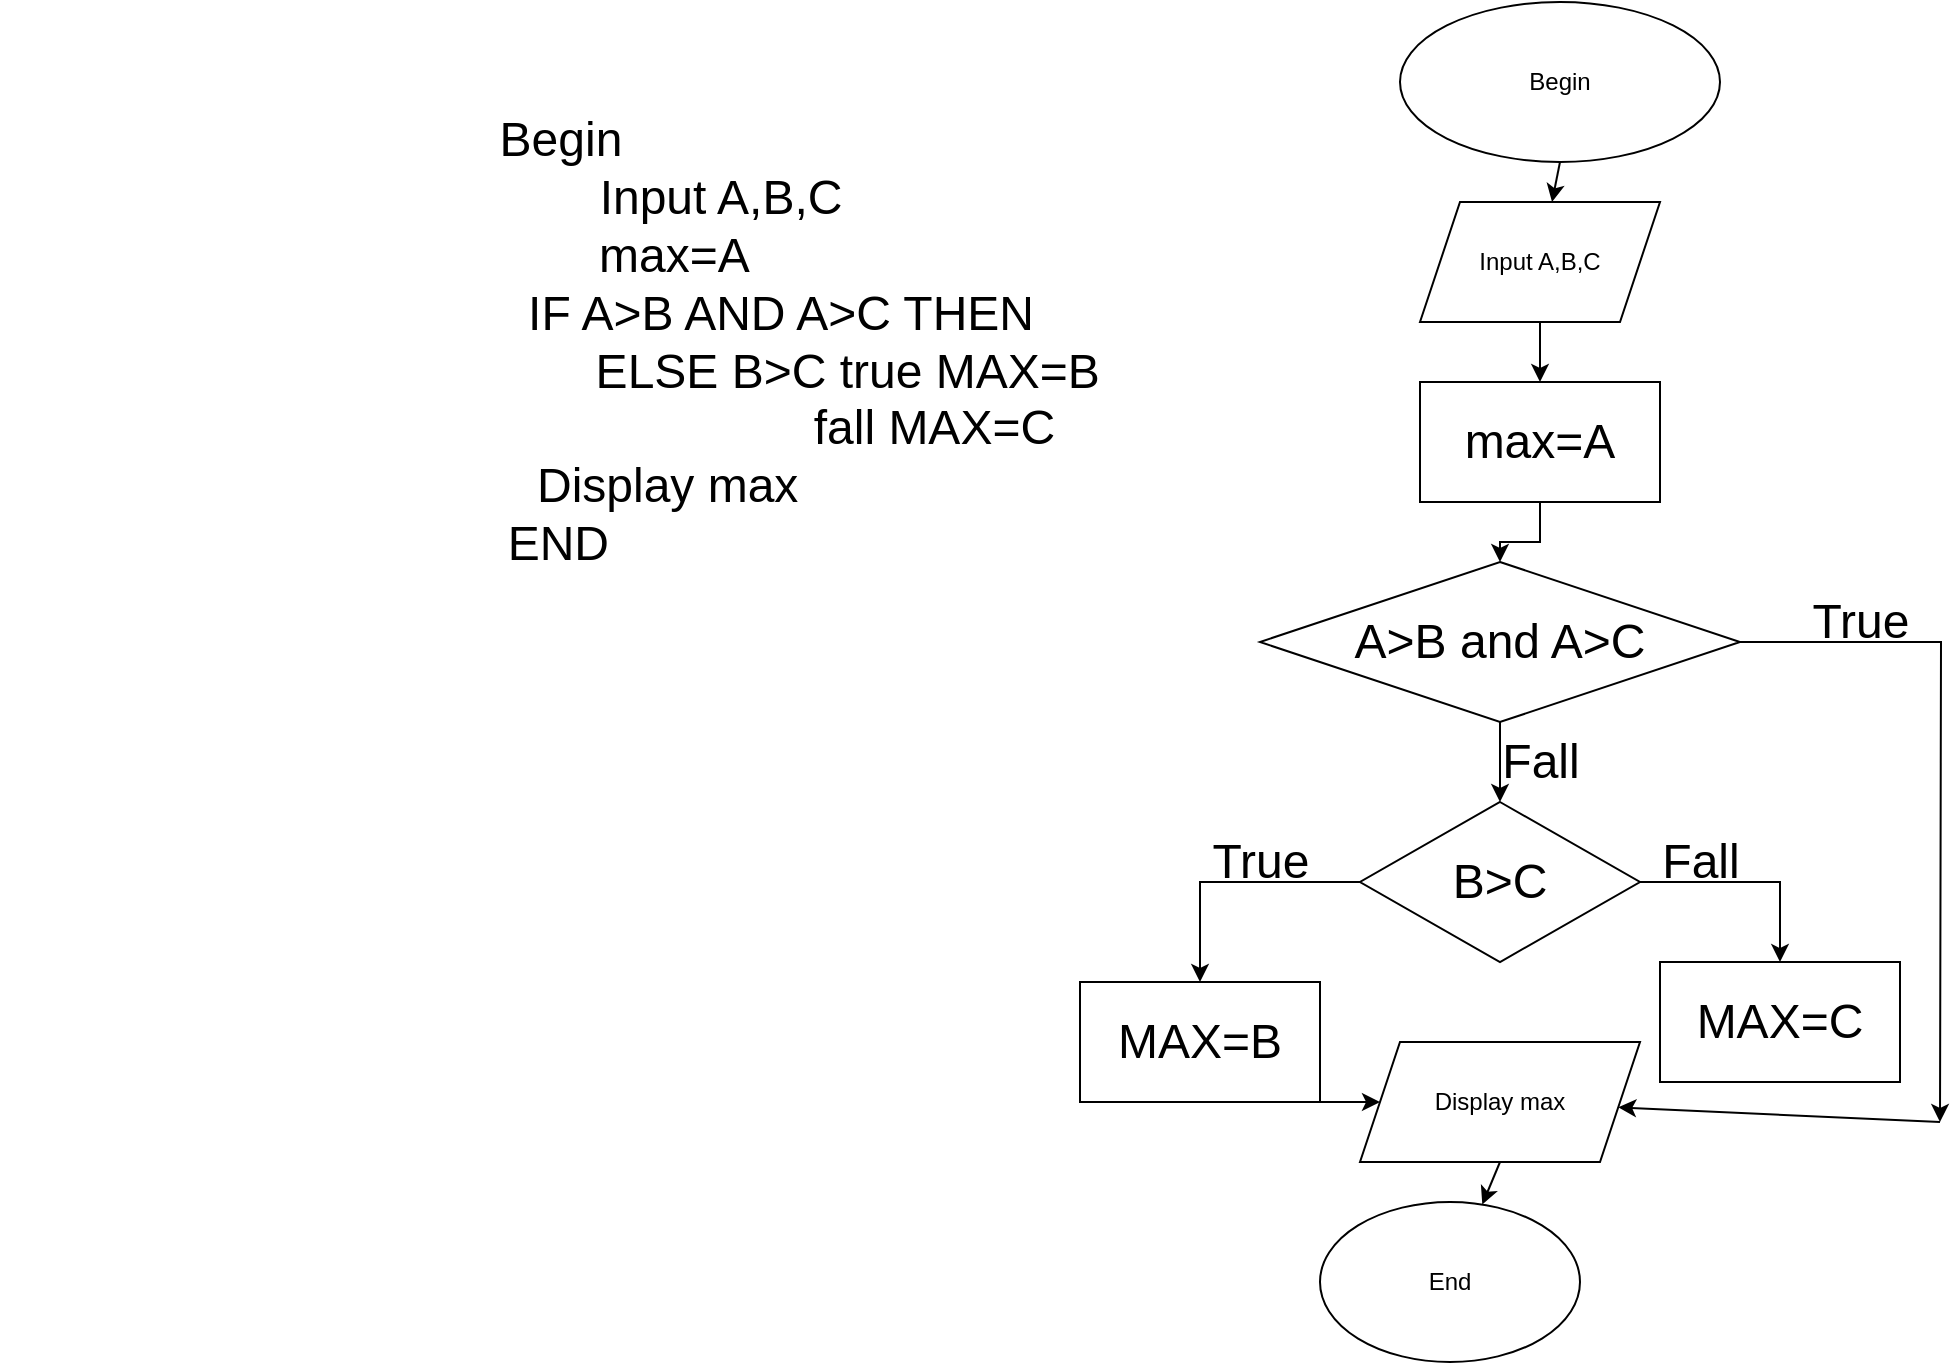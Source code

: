 <mxfile version="20.4.0" type="device"><diagram id="SJOOziPV7NfjTP3Lr5Zd" name="Trang-1"><mxGraphModel dx="2048" dy="672" grid="1" gridSize="10" guides="1" tooltips="1" connect="1" arrows="1" fold="1" page="1" pageScale="1" pageWidth="827" pageHeight="1169" math="0" shadow="0"><root><mxCell id="0"/><mxCell id="1" parent="0"/><mxCell id="KtwkLsyvnVrjy_ORrwxz-2" value="Begin" style="ellipse;whiteSpace=wrap;html=1;" vertex="1" parent="1"><mxGeometry x="500" y="60" width="160" height="80" as="geometry"/></mxCell><mxCell id="KtwkLsyvnVrjy_ORrwxz-3" value="" style="endArrow=classic;html=1;rounded=0;exitX=0.5;exitY=1;exitDx=0;exitDy=0;" edge="1" parent="1" source="KtwkLsyvnVrjy_ORrwxz-2" target="KtwkLsyvnVrjy_ORrwxz-4"><mxGeometry width="50" height="50" relative="1" as="geometry"><mxPoint x="460" y="320" as="sourcePoint"/><mxPoint x="414" y="240" as="targetPoint"/></mxGeometry></mxCell><mxCell id="KtwkLsyvnVrjy_ORrwxz-32" value="" style="edgeStyle=orthogonalEdgeStyle;rounded=0;orthogonalLoop=1;jettySize=auto;html=1;fontSize=24;" edge="1" parent="1" source="KtwkLsyvnVrjy_ORrwxz-4" target="KtwkLsyvnVrjy_ORrwxz-31"><mxGeometry relative="1" as="geometry"/></mxCell><mxCell id="KtwkLsyvnVrjy_ORrwxz-4" value="Input A,B,C" style="shape=parallelogram;perimeter=parallelogramPerimeter;whiteSpace=wrap;html=1;fixedSize=1;" vertex="1" parent="1"><mxGeometry x="510" y="160" width="120" height="60" as="geometry"/></mxCell><mxCell id="KtwkLsyvnVrjy_ORrwxz-9" value="Display max" style="shape=parallelogram;perimeter=parallelogramPerimeter;whiteSpace=wrap;html=1;fixedSize=1;" vertex="1" parent="1"><mxGeometry x="480" y="580" width="140" height="60" as="geometry"/></mxCell><mxCell id="KtwkLsyvnVrjy_ORrwxz-10" value="End" style="ellipse;whiteSpace=wrap;html=1;" vertex="1" parent="1"><mxGeometry x="460" y="660" width="130" height="80" as="geometry"/></mxCell><mxCell id="KtwkLsyvnVrjy_ORrwxz-11" value="" style="endArrow=classic;html=1;rounded=0;exitX=0.5;exitY=1;exitDx=0;exitDy=0;" edge="1" parent="1" source="KtwkLsyvnVrjy_ORrwxz-9" target="KtwkLsyvnVrjy_ORrwxz-10"><mxGeometry width="50" height="50" relative="1" as="geometry"><mxPoint x="460" y="350" as="sourcePoint"/><mxPoint x="510" y="300" as="targetPoint"/></mxGeometry></mxCell><mxCell id="KtwkLsyvnVrjy_ORrwxz-17" style="edgeStyle=orthogonalEdgeStyle;rounded=0;orthogonalLoop=1;jettySize=auto;html=1;fontSize=24;" edge="1" parent="1" source="KtwkLsyvnVrjy_ORrwxz-15"><mxGeometry relative="1" as="geometry"><mxPoint x="770" y="620" as="targetPoint"/></mxGeometry></mxCell><mxCell id="KtwkLsyvnVrjy_ORrwxz-50" style="edgeStyle=orthogonalEdgeStyle;rounded=0;orthogonalLoop=1;jettySize=auto;html=1;entryX=0.5;entryY=0;entryDx=0;entryDy=0;fontSize=24;" edge="1" parent="1" source="KtwkLsyvnVrjy_ORrwxz-15" target="KtwkLsyvnVrjy_ORrwxz-24"><mxGeometry relative="1" as="geometry"/></mxCell><mxCell id="KtwkLsyvnVrjy_ORrwxz-15" value="A&amp;gt;B and A&amp;gt;C" style="rhombus;whiteSpace=wrap;html=1;fontSize=24;" vertex="1" parent="1"><mxGeometry x="430" y="340" width="240" height="80" as="geometry"/></mxCell><mxCell id="KtwkLsyvnVrjy_ORrwxz-18" value="" style="endArrow=classic;html=1;rounded=0;fontSize=24;" edge="1" parent="1" target="KtwkLsyvnVrjy_ORrwxz-9"><mxGeometry width="50" height="50" relative="1" as="geometry"><mxPoint x="770" y="620" as="sourcePoint"/><mxPoint x="490" y="440" as="targetPoint"/></mxGeometry></mxCell><mxCell id="KtwkLsyvnVrjy_ORrwxz-35" style="edgeStyle=orthogonalEdgeStyle;rounded=0;orthogonalLoop=1;jettySize=auto;html=1;fontSize=24;" edge="1" parent="1" source="KtwkLsyvnVrjy_ORrwxz-24" target="KtwkLsyvnVrjy_ORrwxz-38"><mxGeometry relative="1" as="geometry"><mxPoint x="390" y="550" as="targetPoint"/></mxGeometry></mxCell><mxCell id="KtwkLsyvnVrjy_ORrwxz-41" style="edgeStyle=orthogonalEdgeStyle;rounded=0;orthogonalLoop=1;jettySize=auto;html=1;entryX=0.5;entryY=0;entryDx=0;entryDy=0;fontSize=24;" edge="1" parent="1" source="KtwkLsyvnVrjy_ORrwxz-24" target="KtwkLsyvnVrjy_ORrwxz-40"><mxGeometry relative="1" as="geometry"/></mxCell><mxCell id="KtwkLsyvnVrjy_ORrwxz-24" value="B&amp;gt;C" style="rhombus;whiteSpace=wrap;html=1;fontSize=24;" vertex="1" parent="1"><mxGeometry x="480" y="460" width="140" height="80" as="geometry"/></mxCell><mxCell id="KtwkLsyvnVrjy_ORrwxz-33" value="" style="edgeStyle=orthogonalEdgeStyle;rounded=0;orthogonalLoop=1;jettySize=auto;html=1;fontSize=24;" edge="1" parent="1" source="KtwkLsyvnVrjy_ORrwxz-31" target="KtwkLsyvnVrjy_ORrwxz-15"><mxGeometry relative="1" as="geometry"/></mxCell><mxCell id="KtwkLsyvnVrjy_ORrwxz-31" value="max=A" style="rounded=0;whiteSpace=wrap;html=1;fontSize=24;" vertex="1" parent="1"><mxGeometry x="510" y="250" width="120" height="60" as="geometry"/></mxCell><mxCell id="KtwkLsyvnVrjy_ORrwxz-34" value="True" style="text;html=1;align=center;verticalAlign=middle;resizable=0;points=[];autosize=1;strokeColor=none;fillColor=none;fontSize=24;" vertex="1" parent="1"><mxGeometry x="695" y="350" width="70" height="40" as="geometry"/></mxCell><mxCell id="KtwkLsyvnVrjy_ORrwxz-37" value="" style="endArrow=classic;html=1;rounded=0;fontSize=24;entryX=0;entryY=0.5;entryDx=0;entryDy=0;" edge="1" parent="1" target="KtwkLsyvnVrjy_ORrwxz-9"><mxGeometry width="50" height="50" relative="1" as="geometry"><mxPoint x="390" y="610" as="sourcePoint"/><mxPoint x="490" y="340" as="targetPoint"/></mxGeometry></mxCell><mxCell id="KtwkLsyvnVrjy_ORrwxz-38" value="MAX=B" style="rounded=0;whiteSpace=wrap;html=1;fontSize=24;" vertex="1" parent="1"><mxGeometry x="340" y="550" width="120" height="60" as="geometry"/></mxCell><mxCell id="KtwkLsyvnVrjy_ORrwxz-40" value="MAX=C" style="rounded=0;whiteSpace=wrap;html=1;fontSize=24;" vertex="1" parent="1"><mxGeometry x="630" y="540" width="120" height="60" as="geometry"/></mxCell><mxCell id="KtwkLsyvnVrjy_ORrwxz-42" value="Fall" style="text;html=1;align=center;verticalAlign=middle;resizable=0;points=[];autosize=1;strokeColor=none;fillColor=none;fontSize=24;" vertex="1" parent="1"><mxGeometry x="620" y="470" width="60" height="40" as="geometry"/></mxCell><mxCell id="KtwkLsyvnVrjy_ORrwxz-43" value="True" style="text;html=1;align=center;verticalAlign=middle;resizable=0;points=[];autosize=1;strokeColor=none;fillColor=none;fontSize=24;" vertex="1" parent="1"><mxGeometry x="395" y="470" width="70" height="40" as="geometry"/></mxCell><mxCell id="KtwkLsyvnVrjy_ORrwxz-44" value="Begin&lt;br&gt;&lt;span style=&quot;white-space: pre;&quot;&gt;&#9;&lt;/span&gt;&lt;span style=&quot;white-space: pre;&quot;&gt;&#9;&lt;span style=&quot;white-space: pre;&quot;&gt;&#9;&lt;/span&gt;&lt;/span&gt;Input A,B,C&lt;br&gt;&lt;span style=&quot;white-space: pre;&quot;&gt;&#9;&lt;/span&gt;&lt;span style=&quot;white-space: pre;&quot;&gt;&#9;&lt;/span&gt;&amp;nbsp;max=A&lt;br&gt;&lt;span style=&quot;white-space: pre;&quot;&gt;&#9;&lt;/span&gt;&lt;span style=&quot;white-space: pre;&quot;&gt;&#9;&lt;/span&gt;&lt;span style=&quot;white-space: pre;&quot;&gt;&#9;&lt;/span&gt;&lt;span style=&quot;white-space: pre;&quot;&gt;&#9;&lt;/span&gt;&amp;nbsp;IF A&amp;gt;B AND A&amp;gt;C THEN&lt;br&gt;&lt;span style=&quot;white-space: pre;&quot;&gt;&#9;&lt;/span&gt;&lt;span style=&quot;white-space: pre;&quot;&gt;&#9;&lt;/span&gt;&lt;span style=&quot;white-space: pre;&quot;&gt;&#9;&lt;/span&gt;&lt;span style=&quot;white-space: pre;&quot;&gt;&#9;&lt;span style=&quot;white-space: pre;&quot;&gt;&#9;&lt;/span&gt; &lt;/span&gt;&amp;nbsp; ELSE B&amp;gt;C true MAX=B&lt;br&gt;&lt;span style=&quot;white-space: pre;&quot;&gt;&#9;&lt;/span&gt;&lt;span style=&quot;white-space: pre;&quot;&gt;&#9;&lt;/span&gt;&lt;span style=&quot;white-space: pre;&quot;&gt;&#9;&lt;/span&gt;&lt;span style=&quot;white-space: pre;&quot;&gt;&#9;&lt;span style=&quot;white-space: pre;&quot;&gt;&#9;&lt;/span&gt;&lt;span style=&quot;white-space: pre;&quot;&gt;&#9;&lt;/span&gt;&lt;span style=&quot;white-space: pre;&quot;&gt;&#9;&lt;/span&gt;&lt;/span&gt;fall MAX=C&lt;br&gt;&lt;span style=&quot;white-space: pre;&quot;&gt;&#9;&lt;/span&gt;&lt;span style=&quot;white-space: pre;&quot;&gt;&#9;&lt;/span&gt;Display max&lt;br&gt;&lt;span style=&quot;white-space: pre;&quot;&gt;&#9;&lt;/span&gt;END&lt;span style=&quot;white-space: pre;&quot;&gt;&#9;&lt;/span&gt;" style="text;html=1;align=center;verticalAlign=middle;resizable=0;points=[];autosize=1;strokeColor=none;fillColor=none;fontSize=24;" vertex="1" parent="1"><mxGeometry x="-200" y="110" width="560" height="240" as="geometry"/></mxCell><mxCell id="KtwkLsyvnVrjy_ORrwxz-47" value="Fall" style="text;html=1;align=center;verticalAlign=middle;resizable=0;points=[];autosize=1;strokeColor=none;fillColor=none;fontSize=24;" vertex="1" parent="1"><mxGeometry x="540" y="420" width="60" height="40" as="geometry"/></mxCell></root></mxGraphModel></diagram></mxfile>